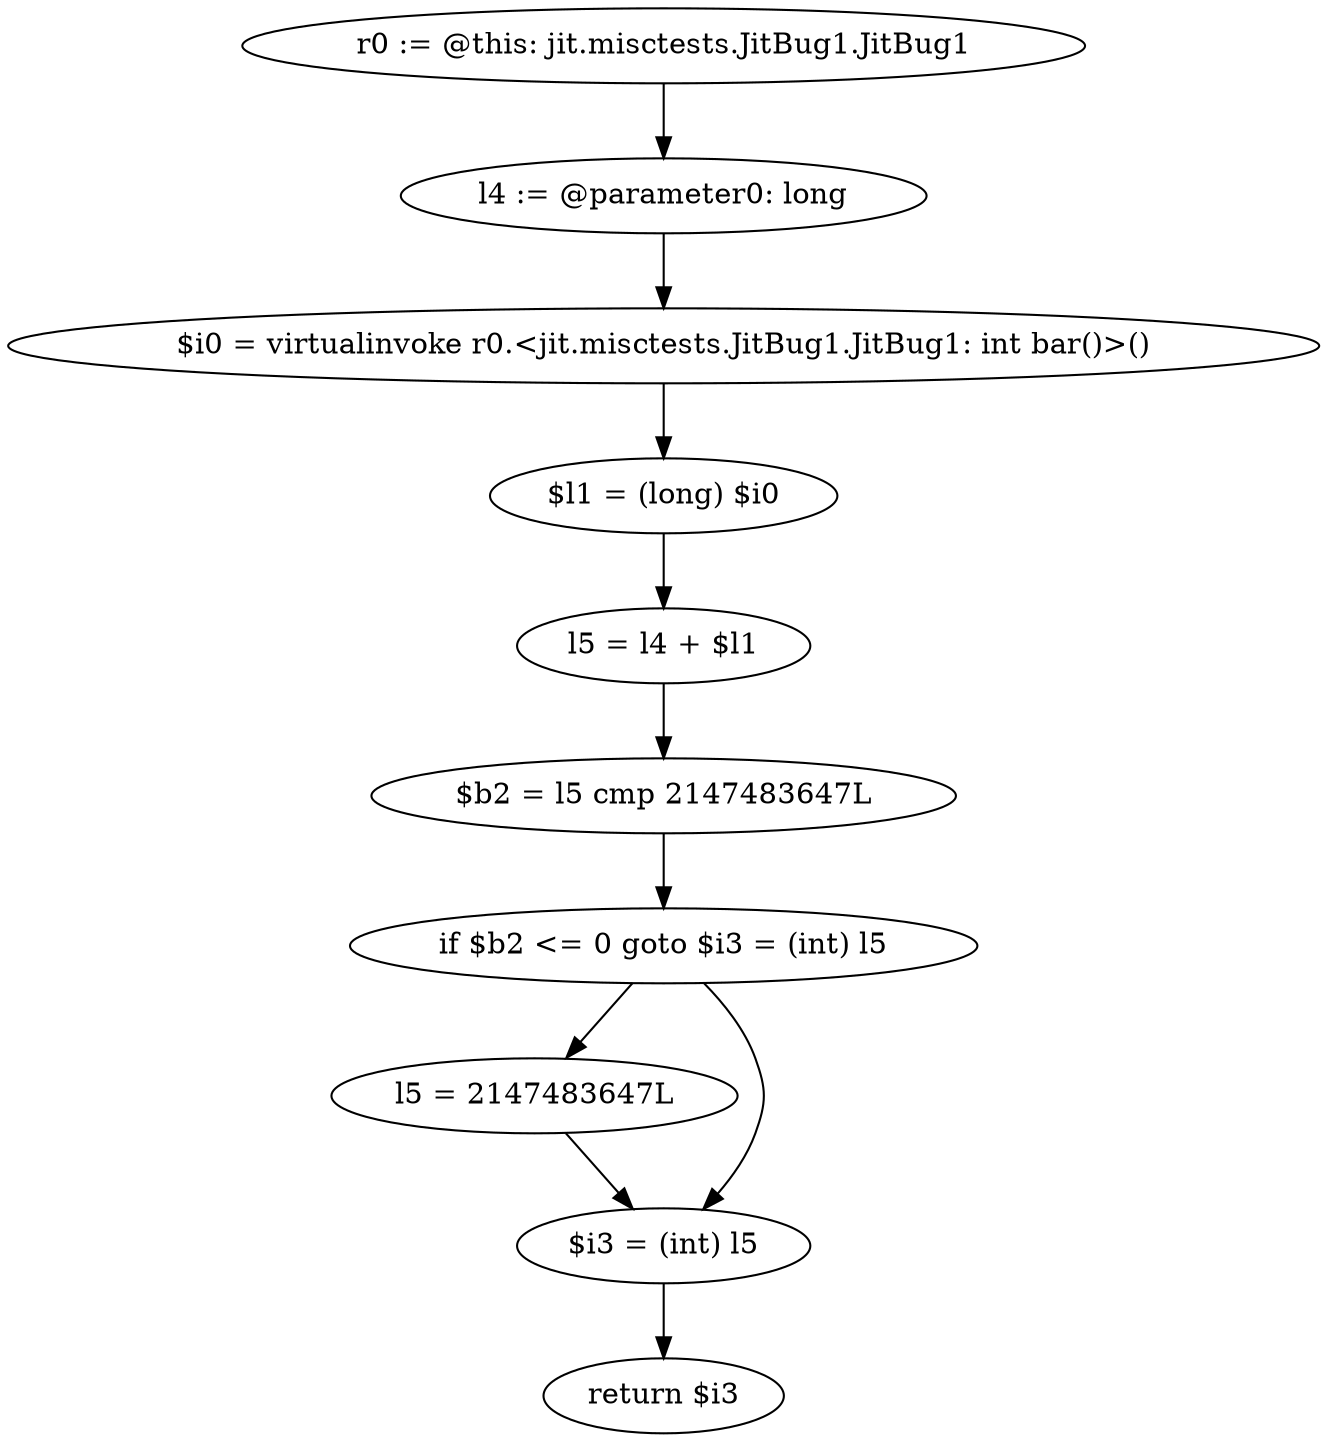 digraph "unitGraph" {
    "r0 := @this: jit.misctests.JitBug1.JitBug1"
    "l4 := @parameter0: long"
    "$i0 = virtualinvoke r0.<jit.misctests.JitBug1.JitBug1: int bar()>()"
    "$l1 = (long) $i0"
    "l5 = l4 + $l1"
    "$b2 = l5 cmp 2147483647L"
    "if $b2 <= 0 goto $i3 = (int) l5"
    "l5 = 2147483647L"
    "$i3 = (int) l5"
    "return $i3"
    "r0 := @this: jit.misctests.JitBug1.JitBug1"->"l4 := @parameter0: long";
    "l4 := @parameter0: long"->"$i0 = virtualinvoke r0.<jit.misctests.JitBug1.JitBug1: int bar()>()";
    "$i0 = virtualinvoke r0.<jit.misctests.JitBug1.JitBug1: int bar()>()"->"$l1 = (long) $i0";
    "$l1 = (long) $i0"->"l5 = l4 + $l1";
    "l5 = l4 + $l1"->"$b2 = l5 cmp 2147483647L";
    "$b2 = l5 cmp 2147483647L"->"if $b2 <= 0 goto $i3 = (int) l5";
    "if $b2 <= 0 goto $i3 = (int) l5"->"l5 = 2147483647L";
    "if $b2 <= 0 goto $i3 = (int) l5"->"$i3 = (int) l5";
    "l5 = 2147483647L"->"$i3 = (int) l5";
    "$i3 = (int) l5"->"return $i3";
}
